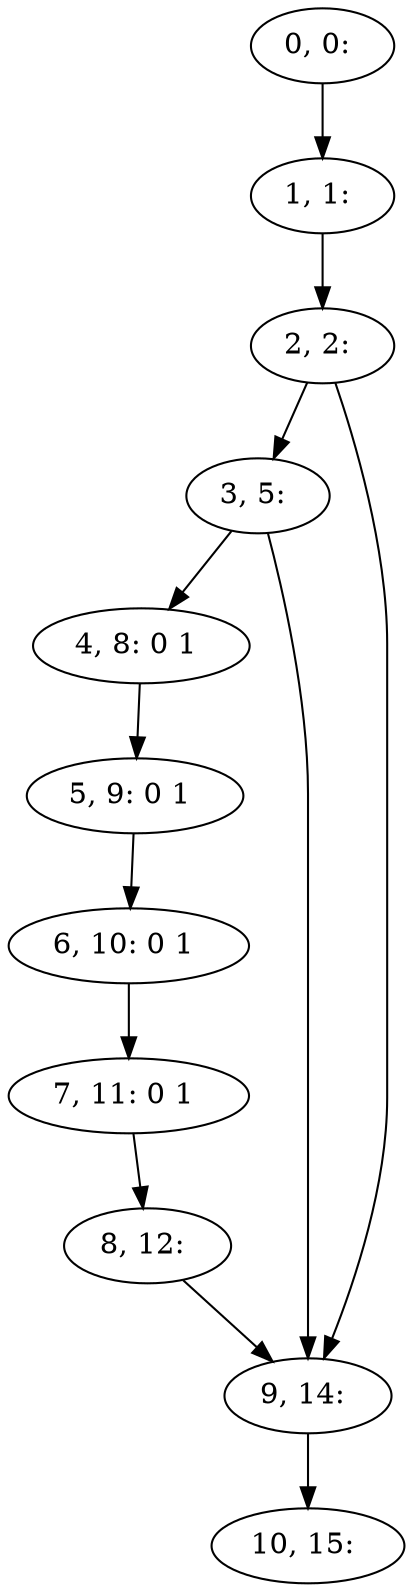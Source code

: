 digraph G {
0[label="0, 0: "];
1[label="1, 1: "];
2[label="2, 2: "];
3[label="3, 5: "];
4[label="4, 8: 0 1 "];
5[label="5, 9: 0 1 "];
6[label="6, 10: 0 1 "];
7[label="7, 11: 0 1 "];
8[label="8, 12: "];
9[label="9, 14: "];
10[label="10, 15: "];
0->1 ;
1->2 ;
2->3 ;
2->9 ;
3->4 ;
3->9 ;
4->5 ;
5->6 ;
6->7 ;
7->8 ;
8->9 ;
9->10 ;
}
